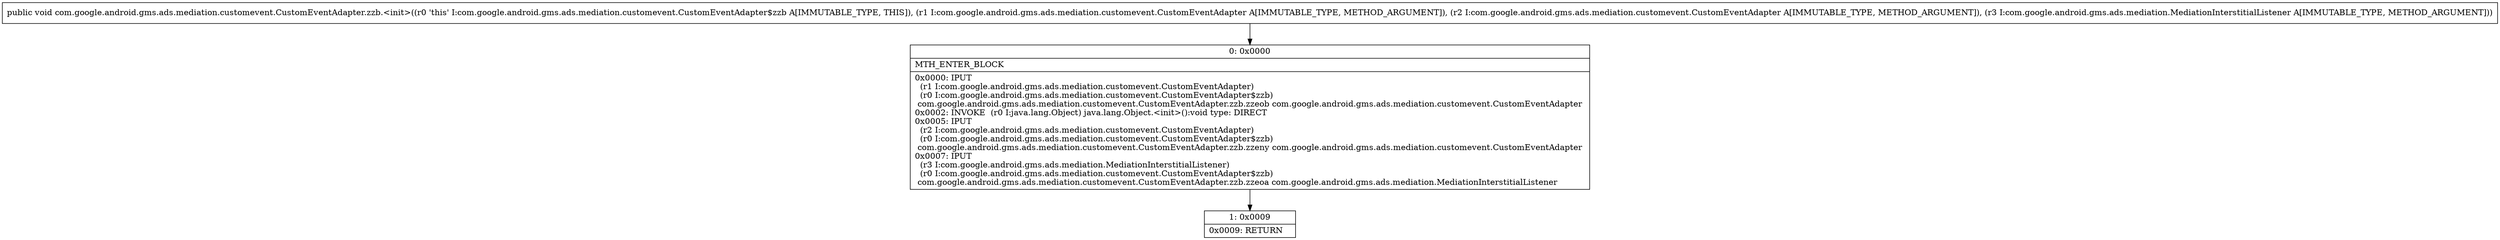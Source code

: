 digraph "CFG forcom.google.android.gms.ads.mediation.customevent.CustomEventAdapter.zzb.\<init\>(Lcom\/google\/android\/gms\/ads\/mediation\/customevent\/CustomEventAdapter;Lcom\/google\/android\/gms\/ads\/mediation\/customevent\/CustomEventAdapter;Lcom\/google\/android\/gms\/ads\/mediation\/MediationInterstitialListener;)V" {
Node_0 [shape=record,label="{0\:\ 0x0000|MTH_ENTER_BLOCK\l|0x0000: IPUT  \l  (r1 I:com.google.android.gms.ads.mediation.customevent.CustomEventAdapter)\l  (r0 I:com.google.android.gms.ads.mediation.customevent.CustomEventAdapter$zzb)\l com.google.android.gms.ads.mediation.customevent.CustomEventAdapter.zzb.zzeob com.google.android.gms.ads.mediation.customevent.CustomEventAdapter \l0x0002: INVOKE  (r0 I:java.lang.Object) java.lang.Object.\<init\>():void type: DIRECT \l0x0005: IPUT  \l  (r2 I:com.google.android.gms.ads.mediation.customevent.CustomEventAdapter)\l  (r0 I:com.google.android.gms.ads.mediation.customevent.CustomEventAdapter$zzb)\l com.google.android.gms.ads.mediation.customevent.CustomEventAdapter.zzb.zzeny com.google.android.gms.ads.mediation.customevent.CustomEventAdapter \l0x0007: IPUT  \l  (r3 I:com.google.android.gms.ads.mediation.MediationInterstitialListener)\l  (r0 I:com.google.android.gms.ads.mediation.customevent.CustomEventAdapter$zzb)\l com.google.android.gms.ads.mediation.customevent.CustomEventAdapter.zzb.zzeoa com.google.android.gms.ads.mediation.MediationInterstitialListener \l}"];
Node_1 [shape=record,label="{1\:\ 0x0009|0x0009: RETURN   \l}"];
MethodNode[shape=record,label="{public void com.google.android.gms.ads.mediation.customevent.CustomEventAdapter.zzb.\<init\>((r0 'this' I:com.google.android.gms.ads.mediation.customevent.CustomEventAdapter$zzb A[IMMUTABLE_TYPE, THIS]), (r1 I:com.google.android.gms.ads.mediation.customevent.CustomEventAdapter A[IMMUTABLE_TYPE, METHOD_ARGUMENT]), (r2 I:com.google.android.gms.ads.mediation.customevent.CustomEventAdapter A[IMMUTABLE_TYPE, METHOD_ARGUMENT]), (r3 I:com.google.android.gms.ads.mediation.MediationInterstitialListener A[IMMUTABLE_TYPE, METHOD_ARGUMENT])) }"];
MethodNode -> Node_0;
Node_0 -> Node_1;
}

